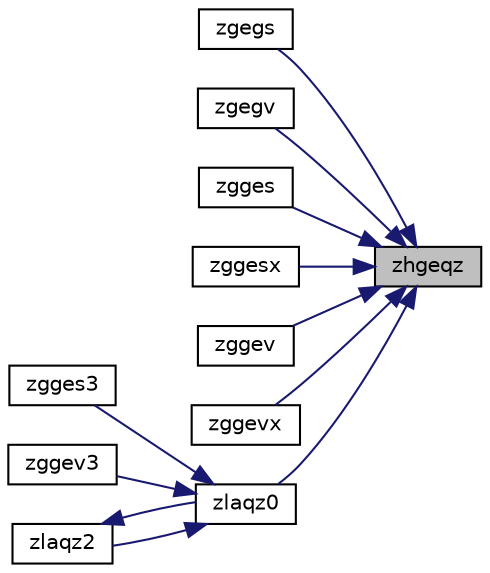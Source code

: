 digraph "zhgeqz"
{
 // LATEX_PDF_SIZE
  edge [fontname="Helvetica",fontsize="10",labelfontname="Helvetica",labelfontsize="10"];
  node [fontname="Helvetica",fontsize="10",shape=record];
  rankdir="RL";
  Node1 [label="zhgeqz",height=0.2,width=0.4,color="black", fillcolor="grey75", style="filled", fontcolor="black",tooltip="ZHGEQZ"];
  Node1 -> Node2 [dir="back",color="midnightblue",fontsize="10",style="solid",fontname="Helvetica"];
  Node2 [label="zgegs",height=0.2,width=0.4,color="black", fillcolor="white", style="filled",URL="$zgegs_8f.html#ad43ce2e0f0453844b8ff88c5dfe30b13",tooltip="ZGEGS computes the eigenvalues, Schur form, and, optionally, the left and or/right Schur vectors of a..."];
  Node1 -> Node3 [dir="back",color="midnightblue",fontsize="10",style="solid",fontname="Helvetica"];
  Node3 [label="zgegv",height=0.2,width=0.4,color="black", fillcolor="white", style="filled",URL="$zgegv_8f.html#a16024be7f650b57a748b1947d64adbe5",tooltip="ZGEGV computes the eigenvalues and, optionally, the left and/or right eigenvectors of a complex matri..."];
  Node1 -> Node4 [dir="back",color="midnightblue",fontsize="10",style="solid",fontname="Helvetica"];
  Node4 [label="zgges",height=0.2,width=0.4,color="black", fillcolor="white", style="filled",URL="$zgges_8f.html#a788ffb82ac609cc3e99de43c4cea3e7b",tooltip="ZGGES computes the eigenvalues, the Schur form, and, optionally, the matrix of Schur vectors for GE m..."];
  Node1 -> Node5 [dir="back",color="midnightblue",fontsize="10",style="solid",fontname="Helvetica"];
  Node5 [label="zggesx",height=0.2,width=0.4,color="black", fillcolor="white", style="filled",URL="$zggesx_8f.html#a73f44f731074e8f98990b89711bd60fa",tooltip="ZGGESX computes the eigenvalues, the Schur form, and, optionally, the matrix of Schur vectors for GE ..."];
  Node1 -> Node6 [dir="back",color="midnightblue",fontsize="10",style="solid",fontname="Helvetica"];
  Node6 [label="zggev",height=0.2,width=0.4,color="black", fillcolor="white", style="filled",URL="$zggev_8f.html#a79fcce20c617429ccf985e6f123a6171",tooltip="ZGGEV computes the eigenvalues and, optionally, the left and/or right eigenvectors for GE matrices"];
  Node1 -> Node7 [dir="back",color="midnightblue",fontsize="10",style="solid",fontname="Helvetica"];
  Node7 [label="zggevx",height=0.2,width=0.4,color="black", fillcolor="white", style="filled",URL="$zggevx_8f.html#aad769423756706f1186027c9dd7615e4",tooltip="ZGGEVX computes the eigenvalues and, optionally, the left and/or right eigenvectors for GE matrices"];
  Node1 -> Node8 [dir="back",color="midnightblue",fontsize="10",style="solid",fontname="Helvetica"];
  Node8 [label="zlaqz0",height=0.2,width=0.4,color="black", fillcolor="white", style="filled",URL="$zlaqz0_8f.html#a257f33b42af3b07d005c89f2eca9706b",tooltip="ZLAQZ0"];
  Node8 -> Node9 [dir="back",color="midnightblue",fontsize="10",style="solid",fontname="Helvetica"];
  Node9 [label="zgges3",height=0.2,width=0.4,color="black", fillcolor="white", style="filled",URL="$zgges3_8f.html#a20c384504d174350a16063cbc115281e",tooltip="ZGGES3 computes the eigenvalues, the Schur form, and, optionally, the matrix of Schur vectors for GE ..."];
  Node8 -> Node10 [dir="back",color="midnightblue",fontsize="10",style="solid",fontname="Helvetica"];
  Node10 [label="zggev3",height=0.2,width=0.4,color="black", fillcolor="white", style="filled",URL="$zggev3_8f.html#a5c144215dc103ce90a76e324d36e0ec4",tooltip="ZGGEV3 computes the eigenvalues and, optionally, the left and/or right eigenvectors for GE matrices (..."];
  Node8 -> Node11 [dir="back",color="midnightblue",fontsize="10",style="solid",fontname="Helvetica"];
  Node11 [label="zlaqz2",height=0.2,width=0.4,color="black", fillcolor="white", style="filled",URL="$zlaqz2_8f.html#ae32bbca995fb81fbdbe75468d1be55d0",tooltip="ZLAQZ2"];
  Node11 -> Node8 [dir="back",color="midnightblue",fontsize="10",style="solid",fontname="Helvetica"];
}
